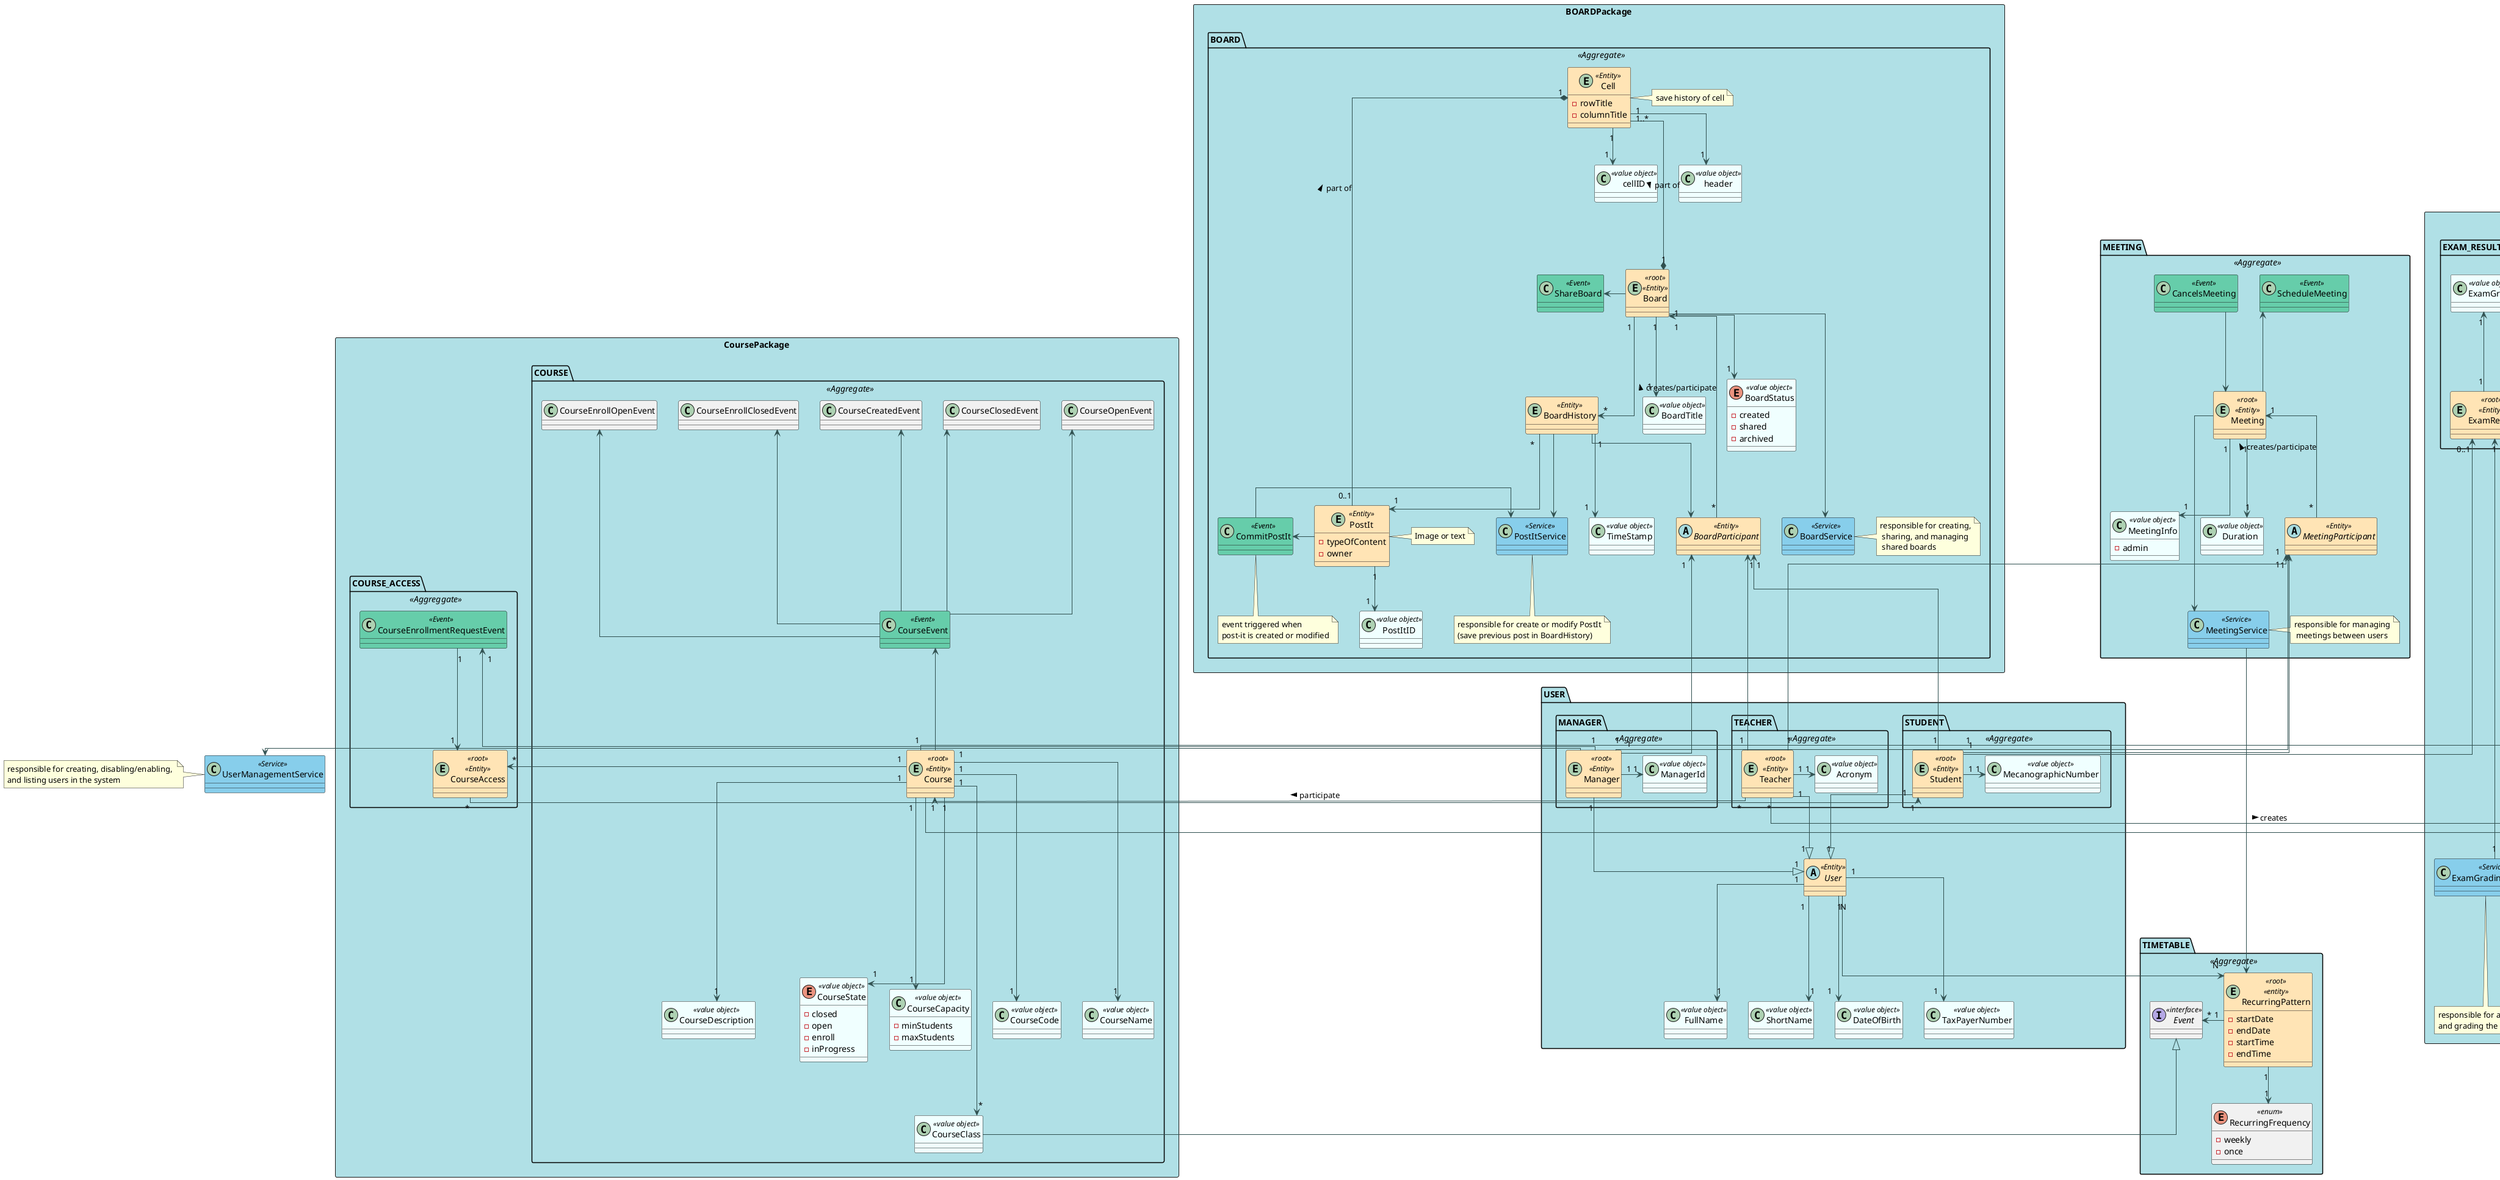     @startuml

  skinparam linetype ortho
  skinparam Shadowing False

  skinparam class {
        BackgroundColor<<Entity>> Moccasin
        BackgroundColor<<value object>> Azure
        BackgroundColor<<Event>> MediumAquaMarine
        BackgroundColor<<Service>> SkyBlue
        ArrowColor DarkSlateGrey
    }

    skinparam package {
        BackgroundColor PowderBlue
        packageLayout grid
        packageColumn 2
    }

    
package USER <<package>>{

    abstract User <<Entity>> 
        class DateOfBirth <<value object>> 
        class TaxPayerNumber <<value object>> 
        class FullName <<value object>> 
        class ShortName <<value object>> 

        User "1" --> "1" FullName   
        User "1" --> "1" ShortName
        User "1" --> "1" DateOfBirth
        User "1" --> "1" TaxPayerNumber




  package TEACHER <<Aggregate>> {
      entity Teacher <<root>> <<Entity>>

      class Acronym <<value object>> 



  Teacher "1" -> "1" Acronym
  }
  Teacher "1" --|> "1" User

  package MANAGER <<Aggregate>> {
      entity Manager <<root>> <<Entity>>

      class ManagerId <<value object>> 


      Manager "1" -> "1" ManagerId
  }
      Manager "1" --|> "1" User

  package STUDENT <<Aggregate>> {
      entity Student <<root>> <<Entity>>

      class MecanographicNumber <<value object>> 


      Student "1" -> "1" MecanographicNumber
  }
      Student "1" --|> "1" User
}


      package TIMETABLE <<Aggregate>> {
          interface Event <<interface>>

          entity RecurringPattern <<root>> <<entity>>{
              - startDate
              - endDate
              - startTime
              - endTime
          }

          enum RecurringFrequency <<enum>>{
            - weekly
            - once
          }

          RecurringPattern "1" --> "1" RecurringFrequency
          RecurringPattern "1" -> "*" Event
      }

    User "N" --> "N" RecurringPattern

  package CoursePackage <<Rectangle>> {
      package COURSE <<Aggregate>> {
          entity Course <<root>> <<Entity>>

          class CourseCode <<value object>>

          class CourseName <<value object>>

          class CourseDescription <<value object>>

          class CourseClass <<value object>>

          enum CourseState <<value object>>{
              - closed
              - open
              - enroll
              - inProgress
          }

          class CourseCapacity <<value object>> {
              -minStudents
              -maxStudents
          }

          class CourseEvent <<Event>>

          class CourseClosedEvent
          class CourseOpenEvent
          class CourseEnrollOpenEvent
          class CourseEnrollClosedEvent
          class CourseCreatedEvent

          Course "1" -down--> "1" CourseCode
          Course "1" -down--> "1" CourseName
          Course "1" -down--> "1" CourseState
          Course "1" -down--> "1" CourseDescription
          Course "1" -down--> "1" CourseCapacity
          Course -up-> CourseEvent
          Course "1" ----> "*" CourseClass
          CourseEvent -up--> CourseClosedEvent
          CourseEvent -up--> CourseOpenEvent
          CourseEvent -up--> CourseEnrollOpenEvent
          CourseEvent -up--> CourseEnrollClosedEvent
          CourseEvent -up--> CourseCreatedEvent
          CourseClass -up-|> Event
      }

      package COURSE_ACCESS <<Aggreggate>>{
          entity CourseAccess <<root>> <<Entity>>
          CourseAccess "*" -down----> "1" Student
          Course "1" -> "*" CourseAccess

          class CourseEnrollmentRequestEvent <<Event>>
          CourseAccess "1" <-up- "1" CourseEnrollmentRequestEvent
          Manager "1" -down-> "1" CourseEnrollmentRequestEvent
      }

      Teacher "*" -up> "1" Course : participate >
      'Teacher "1" -> "1" Course : in charge of >
  }

  package ExamPackage <<Rectangle>> {
      package EXAM_SPECIFICATION <<Aggregate>> {
          entity ExamSpecification <<root>> <<Entity>>
          class ExamTitle <<value object>>
          class HeaderDescription <<value object>>
          class ExamHeader <<value object>>
          class ExamSection <<value object>>
          class SectionDescription <<value object>>

          class Question <<value object>> {
              -description
              -solution
          }

          class QuestionFeedback <<value object>>

          enum QuestionType <<value object>> {
              - matching
              - multipleChoices
              - shortAnswer
              - numerical
              - selectMissingWord
              - true/False
          }

          enum FeedbackType <<value object>> {
              - none
              - onSubmission
              - afterClosing
          }

          enum GradeType <<value object>> {
              - none
              - onSubmission
              - afterClosing
          }
      }

      package EXAM <<Aggregate>> {
          entity Exam <<root>> <<Entity>>

          class ExamDate <<value object>> {
              -openDate
              -closeDate
          }

          class ExamEvent <<Event>>
          class OpeningEvent <<Event>>
          class ClosingEvent <<Event>>
      }

      package EXAM_RESULT <<Aggregate>> {
          entity ExamResult <<root>> <<Entity>>

          class ExamGrade <<value object>>
          class ExamFeedback <<value object>>
      }

      class ExamGradingService <<Service>>

      ExamSpecification "1" -up-> "1" ExamTitle
      ExamSpecification "1" -right--> "1" ExamHeader

      ExamHeader "1" -right--> "0..1" HeaderDescription
      ExamHeader "1" -down-> "1" FeedbackType
      ExamHeader "1" -down-> "1" GradeType

      ExamSpecification "1" -up-> "1..*" ExamSection

      ExamSection "1" -up-> "0..1" SectionDescription
      ExamSection "1" -up--> "1..*" Question

      Question "1" -up> "1" QuestionType
      Question "1" -> "0..*" QuestionFeedback

      Exam "1" -down> "1" ExamSpecification
      /' curso liga se a exame '/
      Exam "1" -> "1" ExamDate
      OpeningEvent -up--> ExamEvent
      ClosingEvent -up--> ExamEvent
      Exam "1" -up-> "1" ExamEvent
      ExamGradingService "1" -up----> "1" ExamResult

      ExamResult "1" -up-> "1" ExamGrade
      ExamResult "1" -> "1" ExamFeedback

      Course "1" -> "0..*" Exam

      ClosingEvent -> ExamGradingService
      note bottom: responsible for auto-correcting\nand grading the exam

      Student "1" -right-> "0..1" ExamResult
      Teacher "*" -u-> "1" ExamSpecification : creates >
  }

  package BOARDPackage <<Rectangle>> {
  package BOARD <<Aggregate>> {

      entity Board <<root>> <<Entity>>
      class BoardTitle <<value object>>

      enum BoardStatus <<value object>>{
                    - created
                    - shared
                    - archived
                }

      entity Cell <<Entity>>{
                    -rowTitle
                    -columnTitle
                }
      note right : save history of cell

      class cellID <<value object>>
      class header <<value object>>

      entity BoardHistory <<Entity>>

      class TimeStamp <<value object>>

      entity PostIt <<Entity>> {
                    - typeOfContent
                    -owner
      }
      note right: Image or text

      class PostItID <<value object>>

      abstract  BoardParticipant <<Entity>>


      class ShareBoard <<Event>>

      class CommitPostIt <<Event>>
      note bottom : event triggered when\npost-it is created or modified



      class BoardService <<Service>>
      Board -down--> BoardService
      note right :responsible for creating,\n sharing, and managing\n shared boards

      class PostItService <<Service>>
      BoardHistory -down-> PostItService
      note bottom : responsible for create or modify PostIt\n(save previous post in BoardHistory)


  }

    Board "1" --> "1" BoardStatus

    Cell "1" --> "1" cellID
    Cell "1" --> "1" header
    Board "1" --> "*" BoardHistory
    BoardHistory "*"--> "1" PostIt
    Board "1" --> "1" BoardTitle
    Board "1" *-up-- "1..*" Cell : part of <
    Cell "1"  *--- "0..1" PostIt : part of <

    ShareBoard <- Board
    BoardParticipant "*"--up> "1" Board : creates/participate >
    CommitPostIt <- PostIt
    PostIt "1" -down-> "1" PostItID
    BoardHistory "1" --> "1" TimeStamp
    BoardHistory --> BoardParticipant

    Student "1" -up--> "1" BoardParticipant
    Teacher "1" -up--> "1" BoardParticipant
    Manager "1" -> "1" BoardParticipant

    CommitPostIt -> PostItService
    
  }

  package MEETING <<Aggregate>> {

      entity Meeting <<root>> <<Entity>>

      class MeetingInfo <<value object>>{
          -admin
      }

      class Duration <<value object>> 

      class ScheduleMeeting <<Event>>

      class CancelsMeeting <<Event>>

      class MeetingService <<Service>>
      note right: responsible for managing\n meetings between users


      abstract  MeetingParticipant <<Entity>>


      MeetingParticipant "*"--up> "1" Meeting : creates/participate >


      Meeting "1" --> "1" Duration
      Meeting "1" --> "1" MeetingInfo
      Meeting  -up->  ScheduleMeeting
      CancelsMeeting  -down->  Meeting

      Student "1" -up--> "1" MeetingParticipant
      Teacher "1" -up--> "1" MeetingParticipant
      Manager "1" ---> "1" MeetingParticipant



      Meeting ---> MeetingService
      MeetingService --> RecurringPattern
  }


  class UserManagementService <<Service>>
  Manager --left> UserManagementService
  note left: responsible for creating, disabling/enabling, \nand listing users in the system

  class CourseManagementService <<Service>>
  Course -> CourseManagementService
  note right: responsible for enrolling students in a course,\n either by bulk import or by individual request


@enduml
